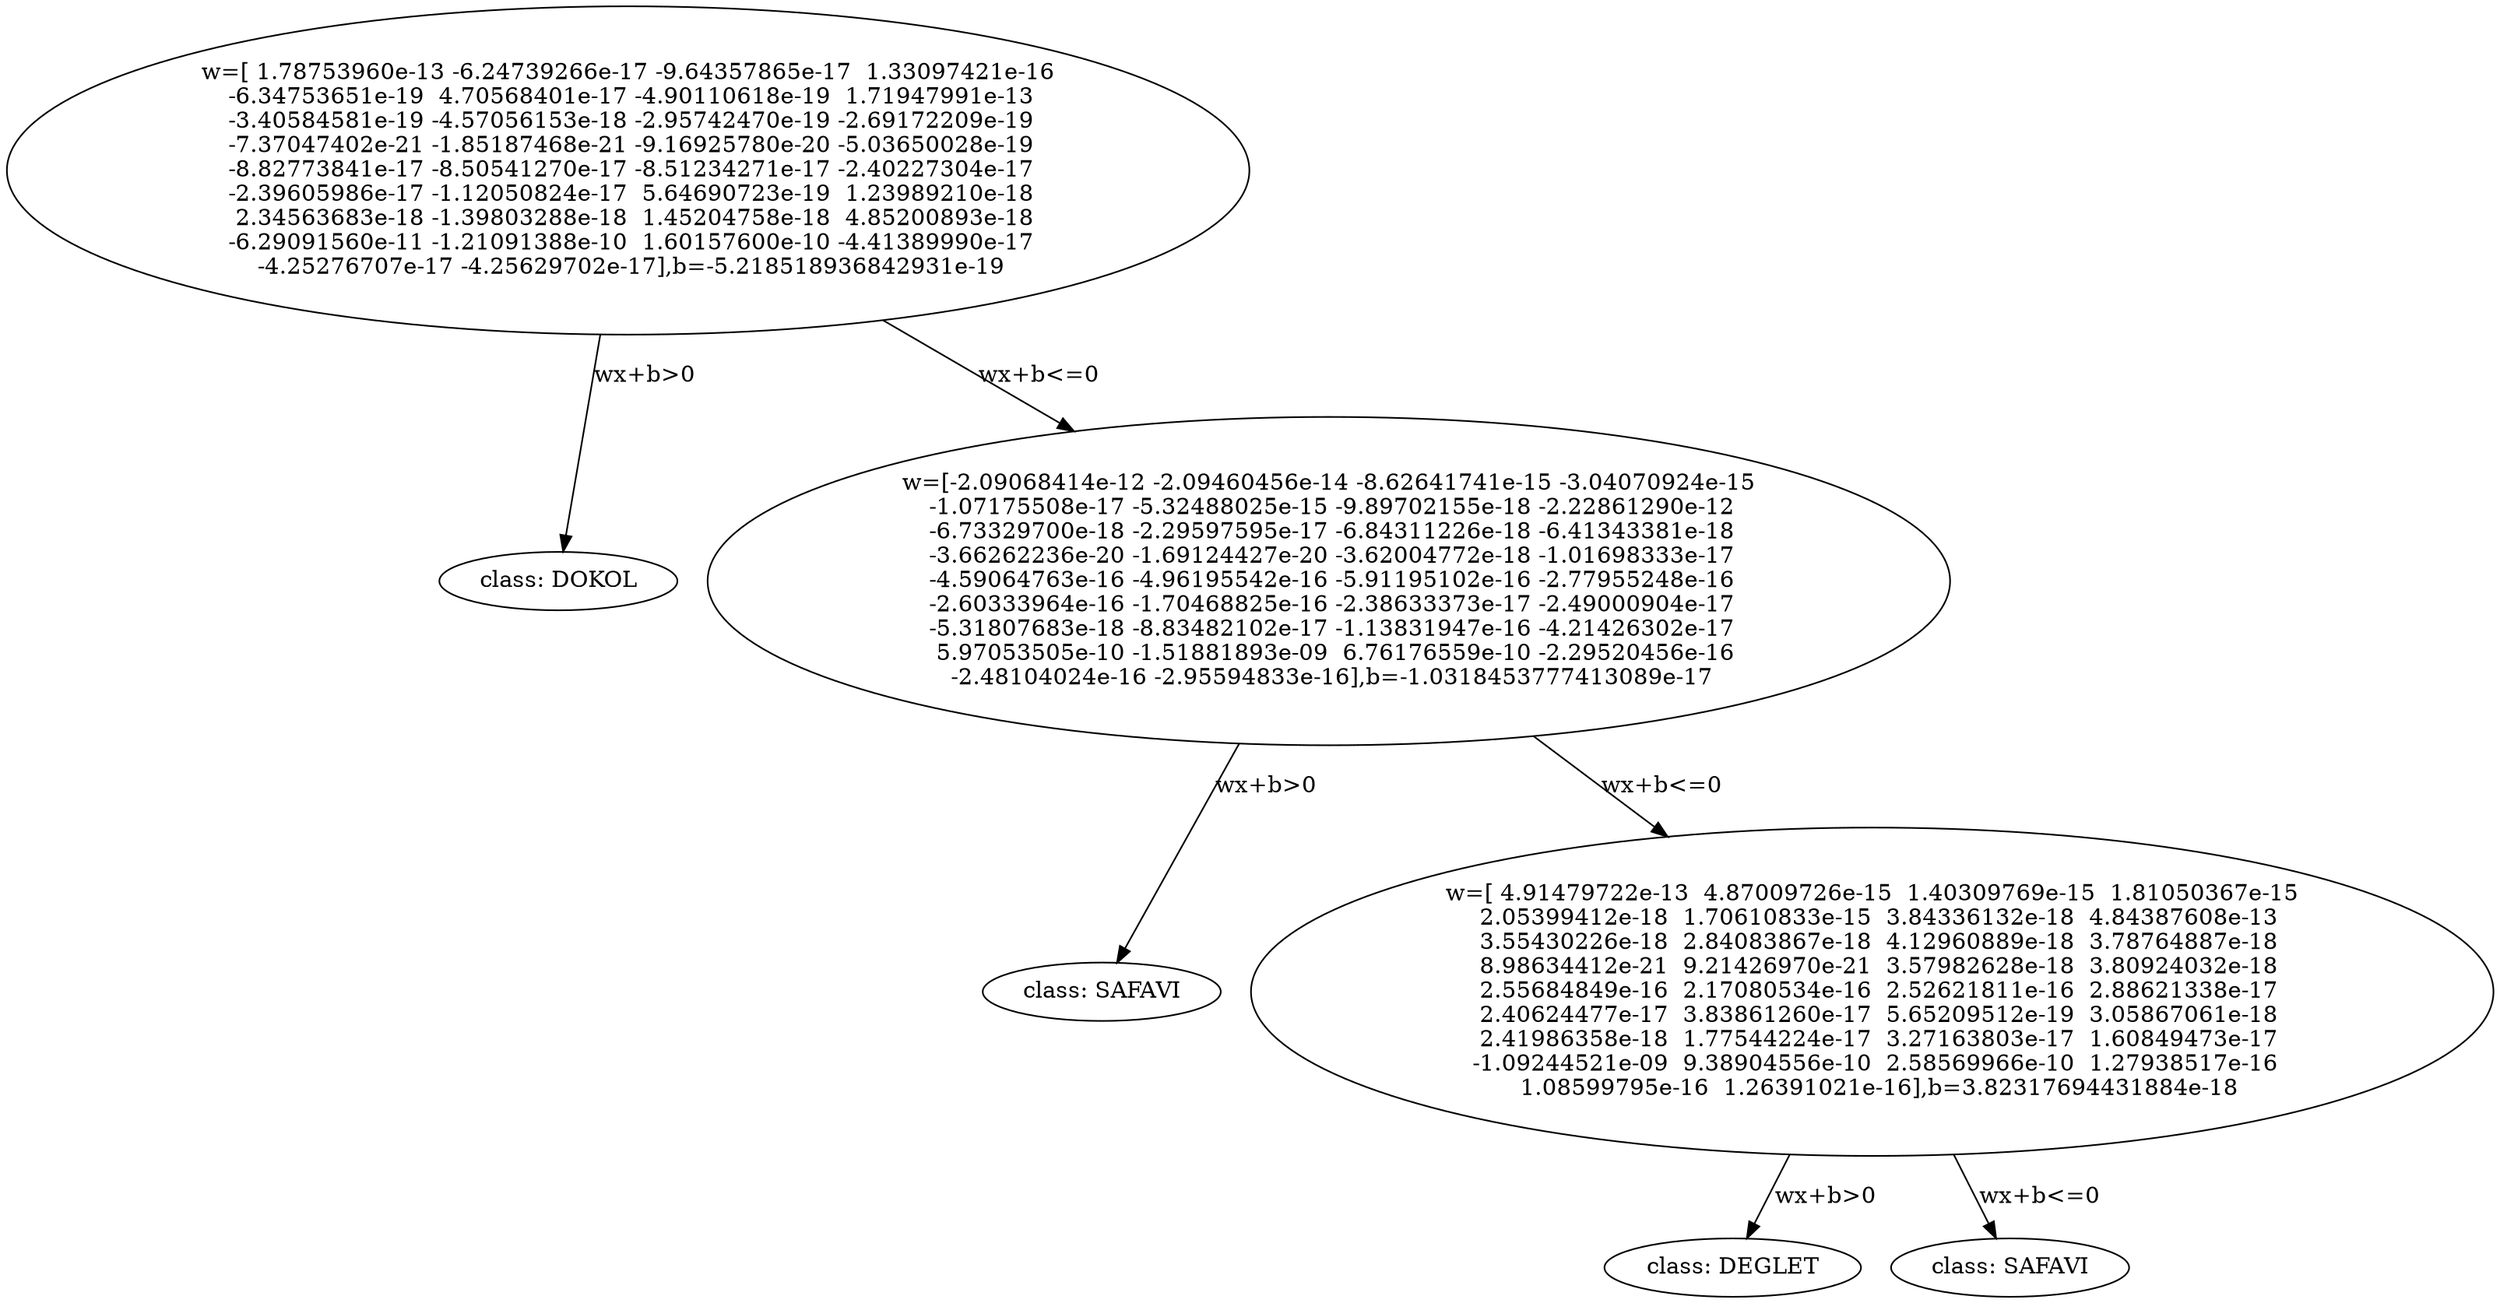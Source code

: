 digraph {
	1 [label="w=[ 1.78753960e-13 -6.24739266e-17 -9.64357865e-17  1.33097421e-16
 -6.34753651e-19  4.70568401e-17 -4.90110618e-19  1.71947991e-13
 -3.40584581e-19 -4.57056153e-18 -2.95742470e-19 -2.69172209e-19
 -7.37047402e-21 -1.85187468e-21 -9.16925780e-20 -5.03650028e-19
 -8.82773841e-17 -8.50541270e-17 -8.51234271e-17 -2.40227304e-17
 -2.39605986e-17 -1.12050824e-17  5.64690723e-19  1.23989210e-18
  2.34563683e-18 -1.39803288e-18  1.45204758e-18  4.85200893e-18
 -6.29091560e-11 -1.21091388e-10  1.60157600e-10 -4.41389990e-17
 -4.25276707e-17 -4.25629702e-17],b=-5.218518936842931e-19"]
	1 -> 2 [label="wx+b>0"]
	2 [label="class: DOKOL"]
	1 -> 3 [label="wx+b<=0"]
	3 [label="w=[-2.09068414e-12 -2.09460456e-14 -8.62641741e-15 -3.04070924e-15
 -1.07175508e-17 -5.32488025e-15 -9.89702155e-18 -2.22861290e-12
 -6.73329700e-18 -2.29597595e-17 -6.84311226e-18 -6.41343381e-18
 -3.66262236e-20 -1.69124427e-20 -3.62004772e-18 -1.01698333e-17
 -4.59064763e-16 -4.96195542e-16 -5.91195102e-16 -2.77955248e-16
 -2.60333964e-16 -1.70468825e-16 -2.38633373e-17 -2.49000904e-17
 -5.31807683e-18 -8.83482102e-17 -1.13831947e-16 -4.21426302e-17
  5.97053505e-10 -1.51881893e-09  6.76176559e-10 -2.29520456e-16
 -2.48104024e-16 -2.95594833e-16],b=-1.0318453777413089e-17"]
	3 -> 12 [label="wx+b>0"]
	12 [label="class: SAFAVI"]
	3 -> 13 [label="wx+b<=0"]
	13 [label="w=[ 4.91479722e-13  4.87009726e-15  1.40309769e-15  1.81050367e-15
  2.05399412e-18  1.70610833e-15  3.84336132e-18  4.84387608e-13
  3.55430226e-18  2.84083867e-18  4.12960889e-18  3.78764887e-18
  8.98634412e-21  9.21426970e-21  3.57982628e-18  3.80924032e-18
  2.55684849e-16  2.17080534e-16  2.52621811e-16  2.88621338e-17
  2.40624477e-17  3.83861260e-17  5.65209512e-19  3.05867061e-18
  2.41986358e-18  1.77544224e-17  3.27163803e-17  1.60849473e-17
 -1.09244521e-09  9.38904556e-10  2.58569966e-10  1.27938517e-16
  1.08599795e-16  1.26391021e-16],b=3.82317694431884e-18"]
	13 -> 20 [label="wx+b>0"]
	20 [label="class: DEGLET"]
	13 -> 21 [label="wx+b<=0"]
	21 [label="class: SAFAVI"]
}
